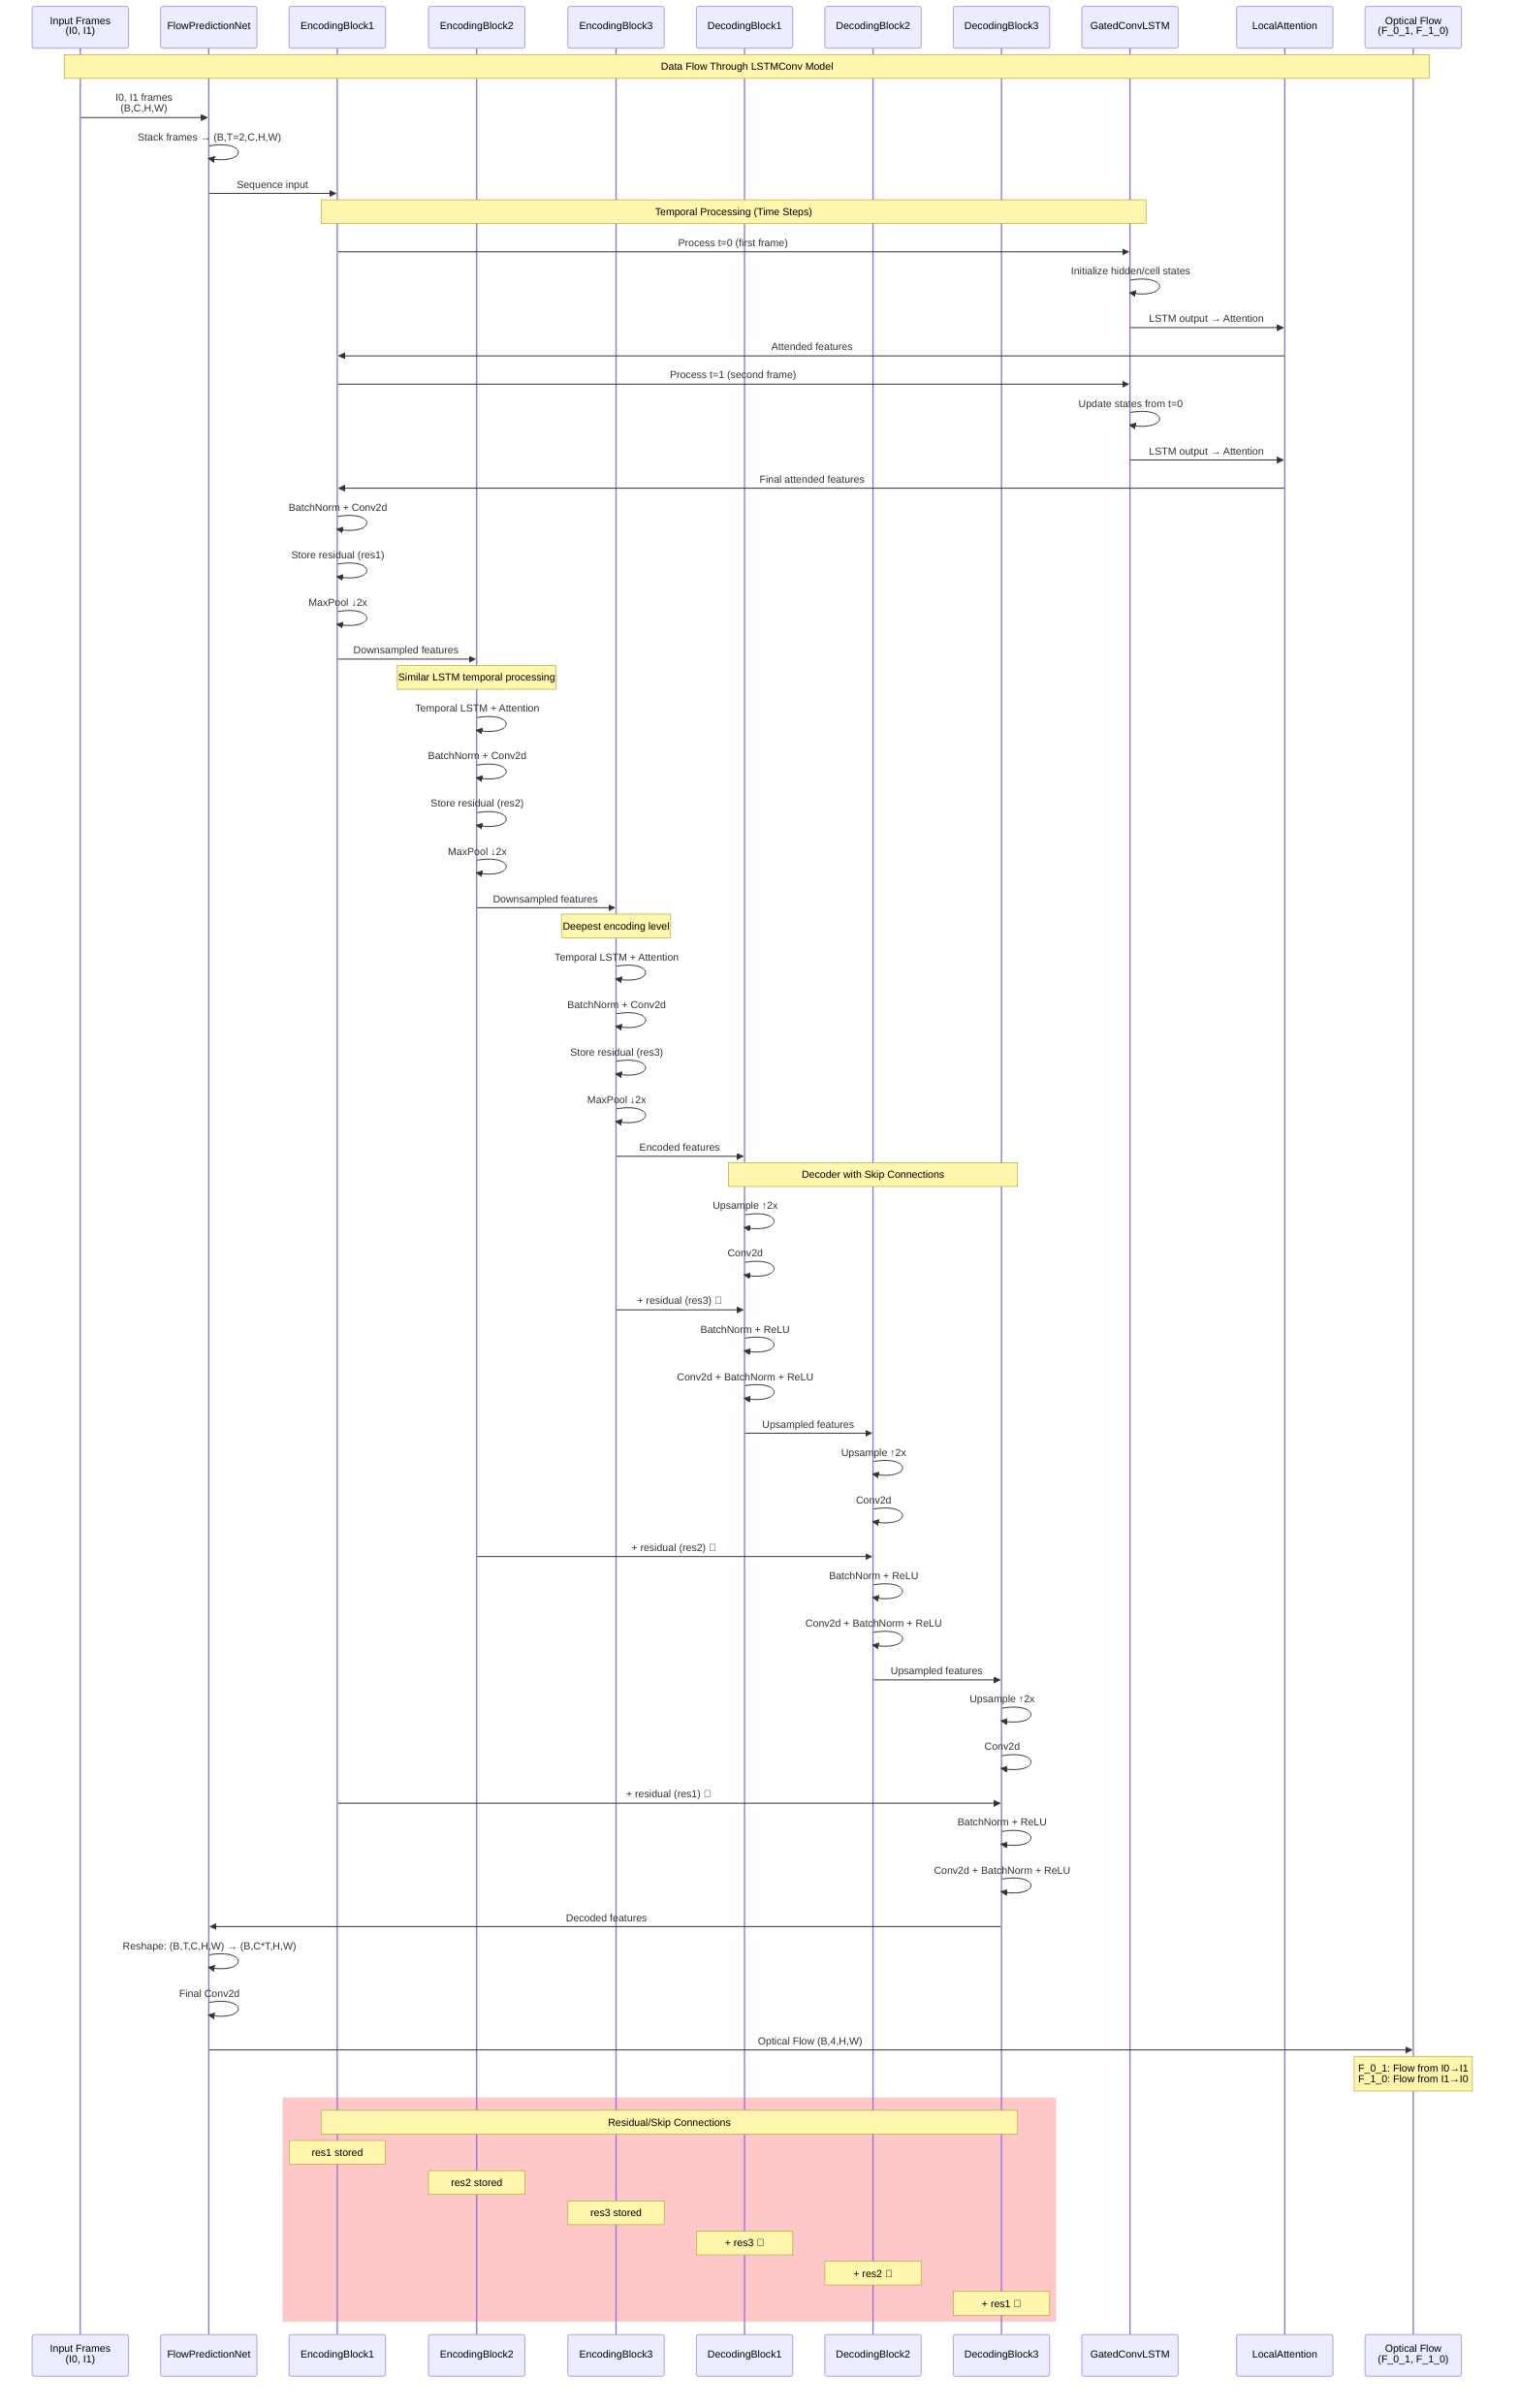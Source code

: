 sequenceDiagram
    participant Input as Input Frames<br/>(I0, I1)
    participant Flow as FlowPredictionNet
    participant Enc1 as EncodingBlock1
    participant Enc2 as EncodingBlock2
    participant Enc3 as EncodingBlock3
    participant Dec1 as DecodingBlock1
    participant Dec2 as DecodingBlock2
    participant Dec3 as DecodingBlock3
    participant LSTM as GatedConvLSTM
    participant Attn as LocalAttention
    participant Output as Optical Flow<br/>(F_0_1, F_1_0)

    Note over Input,Output: Data Flow Through LSTMConv Model

    Input->>Flow: I0, I1 frames<br/>(B,C,H,W)
    Flow->>Flow: Stack frames → (B,T=2,C,H,W)
    
    %% Encoder Path
    Flow->>Enc1: Sequence input
    
    Note over Enc1,LSTM: Temporal Processing (Time Steps)
    Enc1->>LSTM: Process t=0 (first frame)
    LSTM->>LSTM: Initialize hidden/cell states
    LSTM->>Attn: LSTM output → Attention
    Attn->>Enc1: Attended features
    
    Enc1->>LSTM: Process t=1 (second frame)
    LSTM->>LSTM: Update states from t=0
    LSTM->>Attn: LSTM output → Attention
    Attn->>Enc1: Final attended features
    
    Enc1->>Enc1: BatchNorm + Conv2d
    Enc1->>Enc1: Store residual (res1)
    Enc1->>Enc1: MaxPool ↓2x
    
    Enc1->>Enc2: Downsampled features
    
    Note over Enc2: Similar LSTM temporal processing
    Enc2->>Enc2: Temporal LSTM + Attention
    Enc2->>Enc2: BatchNorm + Conv2d
    Enc2->>Enc2: Store residual (res2)
    Enc2->>Enc2: MaxPool ↓2x
    
    Enc2->>Enc3: Downsampled features
    
    Note over Enc3: Deepest encoding level
    Enc3->>Enc3: Temporal LSTM + Attention
    Enc3->>Enc3: BatchNorm + Conv2d
    Enc3->>Enc3: Store residual (res3)
    Enc3->>Enc3: MaxPool ↓2x
    
    %% Decoder Path
    Enc3->>Dec1: Encoded features
    
    Note over Dec1,Dec3: Decoder with Skip Connections
    Dec1->>Dec1: Upsample ↑2x
    Dec1->>Dec1: Conv2d
    Enc3->>Dec1: + residual (res3) 🔄
    Dec1->>Dec1: BatchNorm + ReLU
    Dec1->>Dec1: Conv2d + BatchNorm + ReLU
    
    Dec1->>Dec2: Upsampled features
    Dec2->>Dec2: Upsample ↑2x
    Dec2->>Dec2: Conv2d
    Enc2->>Dec2: + residual (res2) 🔄
    Dec2->>Dec2: BatchNorm + ReLU
    Dec2->>Dec2: Conv2d + BatchNorm + ReLU
    
    Dec2->>Dec3: Upsampled features
    Dec3->>Dec3: Upsample ↑2x
    Dec3->>Dec3: Conv2d
    Enc1->>Dec3: + residual (res1) 🔄
    Dec3->>Dec3: BatchNorm + ReLU
    Dec3->>Dec3: Conv2d + BatchNorm + ReLU
    
    %% Final prediction
    Dec3->>Flow: Decoded features
    Flow->>Flow: Reshape: (B,T,C,H,W) → (B,C*T,H,W)
    Flow->>Flow: Final Conv2d
    Flow->>Output: Optical Flow (B,4,H,W)
    
    Note over Output: F_0_1: Flow from I0→I1<br/>F_1_0: Flow from I1→I0

    %% Highlight residual connections
    rect rgb(255, 200, 200)
        Note over Enc1,Dec3: Residual/Skip Connections
        Note over Enc1: res1 stored
        Note over Enc2: res2 stored  
        Note over Enc3: res3 stored
        Note over Dec1: + res3 🔄
        Note over Dec2: + res2 🔄
        Note over Dec3: + res1 🔄
    end